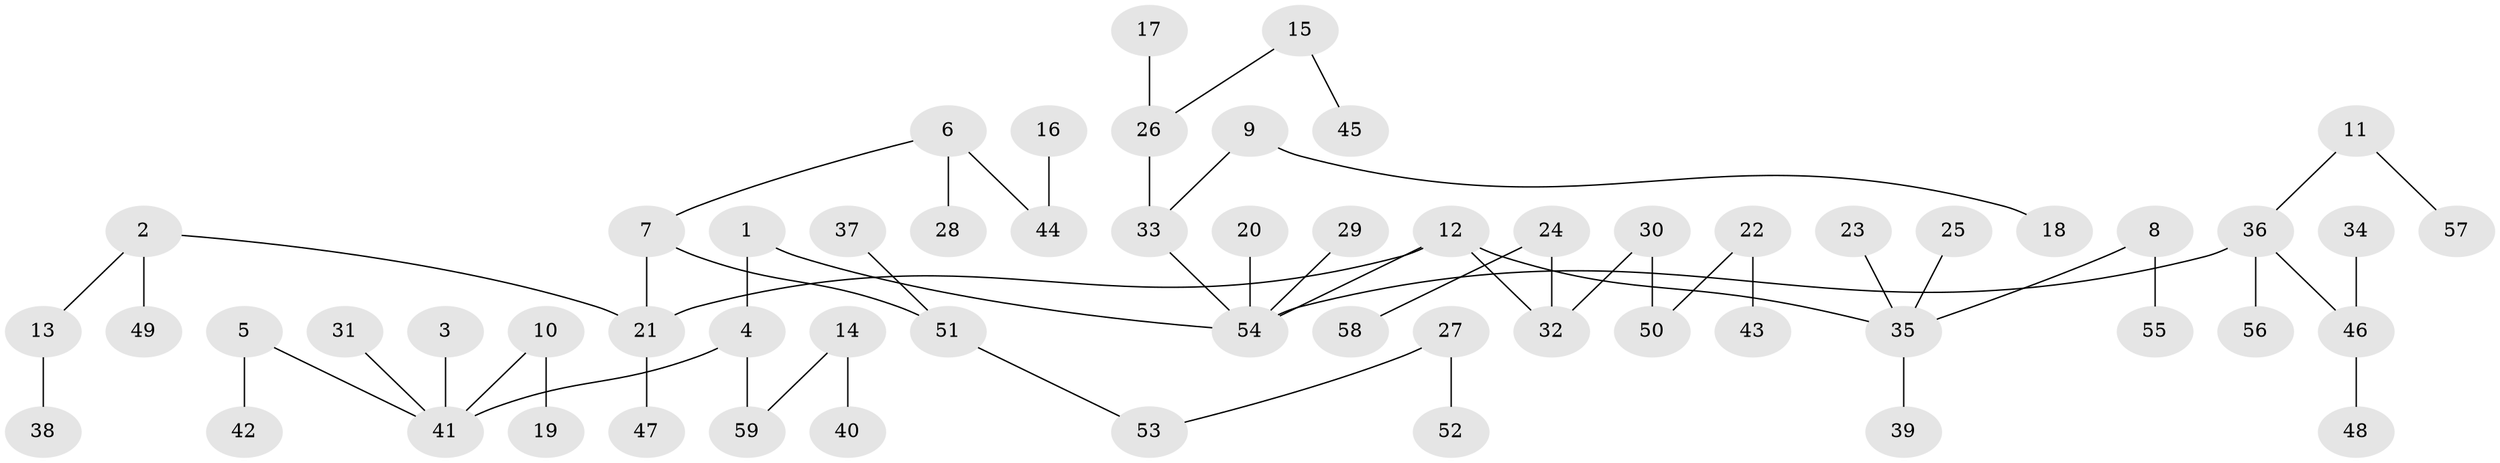 // original degree distribution, {8: 0.00847457627118644, 2: 0.2711864406779661, 5: 0.059322033898305086, 1: 0.4915254237288136, 3: 0.13559322033898305, 6: 0.00847457627118644, 4: 0.01694915254237288, 7: 0.00847457627118644}
// Generated by graph-tools (version 1.1) at 2025/37/03/04/25 23:37:25]
// undirected, 59 vertices, 58 edges
graph export_dot {
  node [color=gray90,style=filled];
  1;
  2;
  3;
  4;
  5;
  6;
  7;
  8;
  9;
  10;
  11;
  12;
  13;
  14;
  15;
  16;
  17;
  18;
  19;
  20;
  21;
  22;
  23;
  24;
  25;
  26;
  27;
  28;
  29;
  30;
  31;
  32;
  33;
  34;
  35;
  36;
  37;
  38;
  39;
  40;
  41;
  42;
  43;
  44;
  45;
  46;
  47;
  48;
  49;
  50;
  51;
  52;
  53;
  54;
  55;
  56;
  57;
  58;
  59;
  1 -- 4 [weight=1.0];
  1 -- 54 [weight=1.0];
  2 -- 13 [weight=1.0];
  2 -- 21 [weight=1.0];
  2 -- 49 [weight=1.0];
  3 -- 41 [weight=1.0];
  4 -- 41 [weight=1.0];
  4 -- 59 [weight=1.0];
  5 -- 41 [weight=1.0];
  5 -- 42 [weight=1.0];
  6 -- 7 [weight=1.0];
  6 -- 28 [weight=1.0];
  6 -- 44 [weight=1.0];
  7 -- 21 [weight=1.0];
  7 -- 51 [weight=1.0];
  8 -- 35 [weight=1.0];
  8 -- 55 [weight=1.0];
  9 -- 18 [weight=1.0];
  9 -- 33 [weight=1.0];
  10 -- 19 [weight=1.0];
  10 -- 41 [weight=1.0];
  11 -- 36 [weight=1.0];
  11 -- 57 [weight=1.0];
  12 -- 21 [weight=1.0];
  12 -- 32 [weight=1.0];
  12 -- 35 [weight=1.0];
  12 -- 54 [weight=1.0];
  13 -- 38 [weight=1.0];
  14 -- 40 [weight=1.0];
  14 -- 59 [weight=1.0];
  15 -- 26 [weight=1.0];
  15 -- 45 [weight=1.0];
  16 -- 44 [weight=1.0];
  17 -- 26 [weight=1.0];
  20 -- 54 [weight=1.0];
  21 -- 47 [weight=1.0];
  22 -- 43 [weight=1.0];
  22 -- 50 [weight=1.0];
  23 -- 35 [weight=1.0];
  24 -- 32 [weight=1.0];
  24 -- 58 [weight=1.0];
  25 -- 35 [weight=1.0];
  26 -- 33 [weight=1.0];
  27 -- 52 [weight=1.0];
  27 -- 53 [weight=1.0];
  29 -- 54 [weight=1.0];
  30 -- 32 [weight=1.0];
  30 -- 50 [weight=1.0];
  31 -- 41 [weight=1.0];
  33 -- 54 [weight=1.0];
  34 -- 46 [weight=1.0];
  35 -- 39 [weight=1.0];
  36 -- 46 [weight=1.0];
  36 -- 54 [weight=1.0];
  36 -- 56 [weight=1.0];
  37 -- 51 [weight=1.0];
  46 -- 48 [weight=1.0];
  51 -- 53 [weight=1.0];
}
